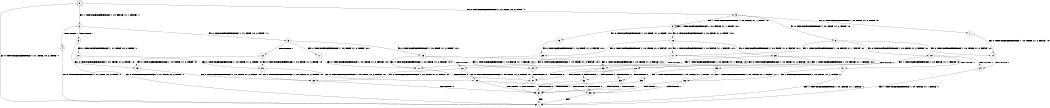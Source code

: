 digraph BCG {
size = "7, 10.5";
center = TRUE;
node [shape = circle];
0 [peripheries = 2];
0 -> 1 [label = "EX !0 !ATOMIC_EXCH_BRANCH (1, +1, TRUE, +0, 2, TRUE) !::"];
0 -> 2 [label = "EX !1 !ATOMIC_EXCH_BRANCH (1, +0, FALSE, +1, 1, FALSE) !::"];
0 -> 3 [label = "EX !0 !ATOMIC_EXCH_BRANCH (1, +1, TRUE, +0, 2, TRUE) !::"];
2 -> 4 [label = "TERMINATE !1"];
2 -> 5 [label = "TERMINATE !1"];
2 -> 6 [label = "EX !0 !ATOMIC_EXCH_BRANCH (1, +1, TRUE, +0, 2, TRUE) !:1:"];
3 -> 7 [label = "EX !0 !ATOMIC_EXCH_BRANCH (1, +0, TRUE, +1, 2, TRUE) !:0:"];
3 -> 8 [label = "EX !1 !ATOMIC_EXCH_BRANCH (1, +0, FALSE, +1, 1, TRUE) !:0:"];
3 -> 9 [label = "EX !0 !ATOMIC_EXCH_BRANCH (1, +0, TRUE, +1, 2, TRUE) !:0:"];
4 -> 1 [label = "EX !0 !ATOMIC_EXCH_BRANCH (1, +1, TRUE, +0, 2, TRUE) !::"];
5 -> 1 [label = "EX !0 !ATOMIC_EXCH_BRANCH (1, +1, TRUE, +0, 2, TRUE) !::"];
5 -> 10 [label = "EX !0 !ATOMIC_EXCH_BRANCH (1, +1, TRUE, +0, 2, TRUE) !::"];
6 -> 11 [label = "EX !0 !ATOMIC_EXCH_BRANCH (1, +0, TRUE, +1, 2, TRUE) !:0:1:"];
6 -> 12 [label = "TERMINATE !1"];
6 -> 13 [label = "EX !0 !ATOMIC_EXCH_BRANCH (1, +0, TRUE, +1, 2, TRUE) !:0:1:"];
7 -> 14 [label = "EX !0 !ATOMIC_EXCH_BRANCH (1, +0, TRUE, +1, 2, FALSE) !:0:"];
8 -> 15 [label = "EX !0 !ATOMIC_EXCH_BRANCH (1, +0, TRUE, +1, 2, TRUE) !:0:1:"];
8 -> 8 [label = "EX !1 !ATOMIC_EXCH_BRANCH (1, +0, FALSE, +1, 1, TRUE) !:0:1:"];
8 -> 16 [label = "EX !0 !ATOMIC_EXCH_BRANCH (1, +0, TRUE, +1, 2, TRUE) !:0:1:"];
9 -> 14 [label = "EX !0 !ATOMIC_EXCH_BRANCH (1, +0, TRUE, +1, 2, FALSE) !:0:"];
9 -> 17 [label = "EX !1 !ATOMIC_EXCH_BRANCH (1, +0, FALSE, +1, 1, FALSE) !:0:"];
9 -> 18 [label = "EX !0 !ATOMIC_EXCH_BRANCH (1, +0, TRUE, +1, 2, FALSE) !:0:"];
10 -> 19 [label = "EX !0 !ATOMIC_EXCH_BRANCH (1, +0, TRUE, +1, 2, TRUE) !:0:"];
10 -> 20 [label = "EX !0 !ATOMIC_EXCH_BRANCH (1, +0, TRUE, +1, 2, TRUE) !:0:"];
11 -> 21 [label = "EX !0 !ATOMIC_EXCH_BRANCH (1, +0, TRUE, +1, 2, FALSE) !:0:1:"];
12 -> 19 [label = "EX !0 !ATOMIC_EXCH_BRANCH (1, +0, TRUE, +1, 2, TRUE) !:0:"];
12 -> 20 [label = "EX !0 !ATOMIC_EXCH_BRANCH (1, +0, TRUE, +1, 2, TRUE) !:0:"];
13 -> 21 [label = "EX !0 !ATOMIC_EXCH_BRANCH (1, +0, TRUE, +1, 2, FALSE) !:0:1:"];
13 -> 22 [label = "TERMINATE !1"];
13 -> 23 [label = "EX !0 !ATOMIC_EXCH_BRANCH (1, +0, TRUE, +1, 2, FALSE) !:0:1:"];
14 -> 24 [label = "TERMINATE !0"];
15 -> 25 [label = "EX !0 !ATOMIC_EXCH_BRANCH (1, +0, TRUE, +1, 2, FALSE) !:0:1:"];
16 -> 25 [label = "EX !0 !ATOMIC_EXCH_BRANCH (1, +0, TRUE, +1, 2, FALSE) !:0:1:"];
16 -> 17 [label = "EX !1 !ATOMIC_EXCH_BRANCH (1, +0, FALSE, +1, 1, FALSE) !:0:1:"];
16 -> 26 [label = "EX !0 !ATOMIC_EXCH_BRANCH (1, +0, TRUE, +1, 2, FALSE) !:0:1:"];
17 -> 21 [label = "EX !0 !ATOMIC_EXCH_BRANCH (1, +0, TRUE, +1, 2, FALSE) !:0:1:"];
17 -> 22 [label = "TERMINATE !1"];
17 -> 23 [label = "EX !0 !ATOMIC_EXCH_BRANCH (1, +0, TRUE, +1, 2, FALSE) !:0:1:"];
18 -> 24 [label = "TERMINATE !0"];
18 -> 27 [label = "TERMINATE !0"];
18 -> 28 [label = "EX !1 !ATOMIC_EXCH_BRANCH (1, +0, FALSE, +1, 1, FALSE) !:0:"];
19 -> 29 [label = "EX !0 !ATOMIC_EXCH_BRANCH (1, +0, TRUE, +1, 2, FALSE) !:0:"];
20 -> 29 [label = "EX !0 !ATOMIC_EXCH_BRANCH (1, +0, TRUE, +1, 2, FALSE) !:0:"];
20 -> 30 [label = "EX !0 !ATOMIC_EXCH_BRANCH (1, +0, TRUE, +1, 2, FALSE) !:0:"];
21 -> 31 [label = "TERMINATE !0"];
22 -> 29 [label = "EX !0 !ATOMIC_EXCH_BRANCH (1, +0, TRUE, +1, 2, FALSE) !:0:"];
22 -> 30 [label = "EX !0 !ATOMIC_EXCH_BRANCH (1, +0, TRUE, +1, 2, FALSE) !:0:"];
23 -> 31 [label = "TERMINATE !0"];
23 -> 32 [label = "TERMINATE !1"];
23 -> 33 [label = "TERMINATE !0"];
24 -> 1 [label = "EX !1 !ATOMIC_EXCH_BRANCH (1, +0, FALSE, +1, 1, FALSE) !::"];
25 -> 34 [label = "EX !1 !ATOMIC_EXCH_BRANCH (1, +0, FALSE, +1, 1, FALSE) !:0:1:"];
26 -> 34 [label = "EX !1 !ATOMIC_EXCH_BRANCH (1, +0, FALSE, +1, 1, FALSE) !:0:1:"];
26 -> 35 [label = "TERMINATE !0"];
26 -> 28 [label = "EX !1 !ATOMIC_EXCH_BRANCH (1, +0, FALSE, +1, 1, FALSE) !:0:1:"];
27 -> 1 [label = "EX !1 !ATOMIC_EXCH_BRANCH (1, +0, FALSE, +1, 1, FALSE) !::"];
27 -> 36 [label = "EX !1 !ATOMIC_EXCH_BRANCH (1, +0, FALSE, +1, 1, FALSE) !::"];
28 -> 31 [label = "TERMINATE !0"];
28 -> 32 [label = "TERMINATE !1"];
28 -> 33 [label = "TERMINATE !0"];
29 -> 37 [label = "TERMINATE !0"];
30 -> 37 [label = "TERMINATE !0"];
30 -> 38 [label = "TERMINATE !0"];
31 -> 37 [label = "TERMINATE !1"];
32 -> 37 [label = "TERMINATE !0"];
32 -> 38 [label = "TERMINATE !0"];
33 -> 37 [label = "TERMINATE !1"];
33 -> 38 [label = "TERMINATE !1"];
34 -> 31 [label = "TERMINATE !0"];
35 -> 39 [label = "EX !1 !ATOMIC_EXCH_BRANCH (1, +0, FALSE, +1, 1, FALSE) !:1:"];
35 -> 36 [label = "EX !1 !ATOMIC_EXCH_BRANCH (1, +0, FALSE, +1, 1, FALSE) !:1:"];
36 -> 37 [label = "TERMINATE !1"];
36 -> 38 [label = "TERMINATE !1"];
37 -> 1 [label = "exit"];
38 -> 1 [label = "exit"];
39 -> 37 [label = "TERMINATE !1"];
}
